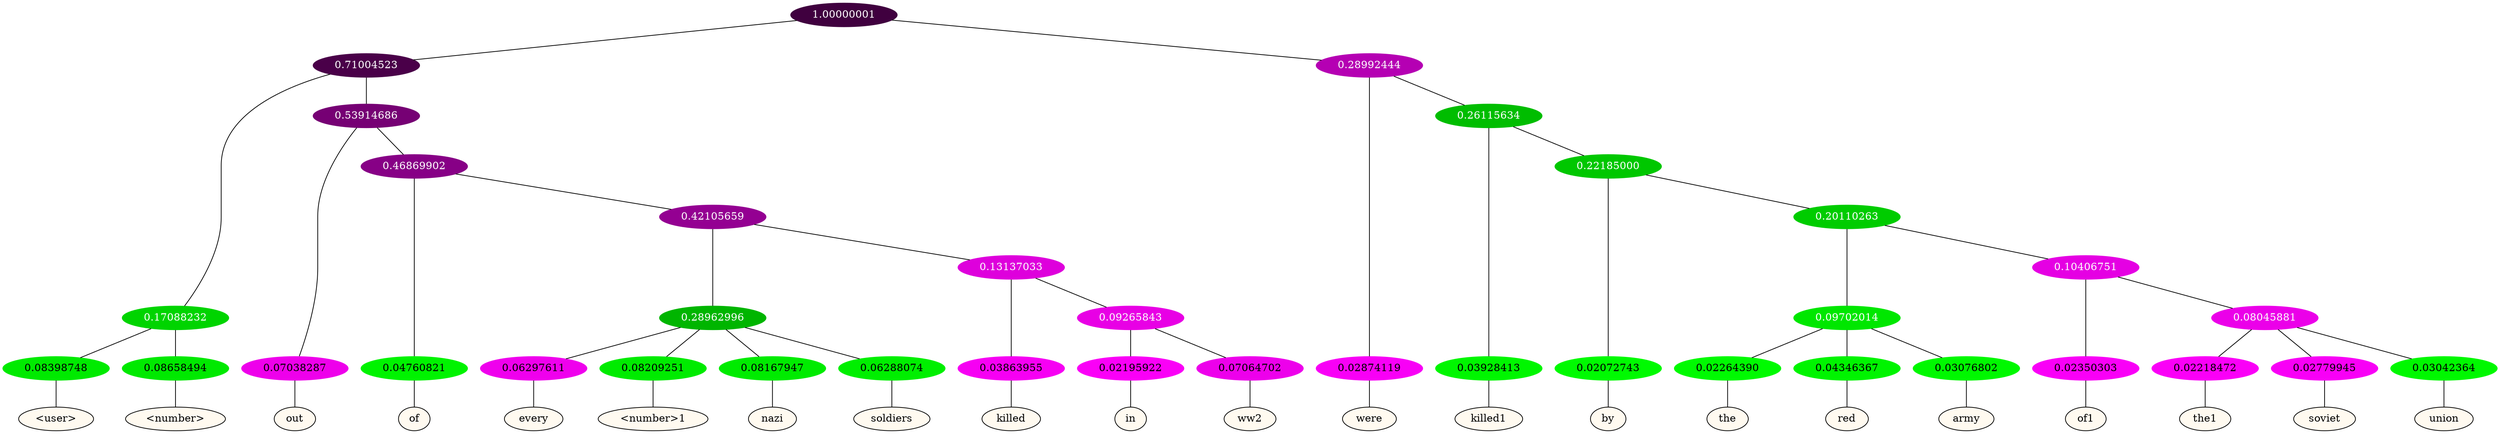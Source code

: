 graph {
	node [format=png height=0.15 nodesep=0.001 ordering=out overlap=prism overlap_scaling=0.01 ranksep=0.001 ratio=0.2 style=filled width=0.15]
	{
		rank=same
		a_w_7 [label="\<user\>" color=black fillcolor=floralwhite style="filled,solid"]
		a_w_8 [label="\<number\>" color=black fillcolor=floralwhite style="filled,solid"]
		a_w_9 [label=out color=black fillcolor=floralwhite style="filled,solid"]
		a_w_13 [label=of color=black fillcolor=floralwhite style="filled,solid"]
		a_w_21 [label=every color=black fillcolor=floralwhite style="filled,solid"]
		a_w_22 [label="\<number\>1" color=black fillcolor=floralwhite style="filled,solid"]
		a_w_23 [label=nazi color=black fillcolor=floralwhite style="filled,solid"]
		a_w_24 [label=soldiers color=black fillcolor=floralwhite style="filled,solid"]
		a_w_25 [label=killed color=black fillcolor=floralwhite style="filled,solid"]
		a_w_32 [label=in color=black fillcolor=floralwhite style="filled,solid"]
		a_w_33 [label=ww2 color=black fillcolor=floralwhite style="filled,solid"]
		a_w_5 [label=were color=black fillcolor=floralwhite style="filled,solid"]
		a_w_11 [label=killed1 color=black fillcolor=floralwhite style="filled,solid"]
		a_w_15 [label=by color=black fillcolor=floralwhite style="filled,solid"]
		a_w_27 [label=the color=black fillcolor=floralwhite style="filled,solid"]
		a_w_28 [label=red color=black fillcolor=floralwhite style="filled,solid"]
		a_w_29 [label=army color=black fillcolor=floralwhite style="filled,solid"]
		a_w_30 [label=of1 color=black fillcolor=floralwhite style="filled,solid"]
		a_w_34 [label=the1 color=black fillcolor=floralwhite style="filled,solid"]
		a_w_35 [label=soviet color=black fillcolor=floralwhite style="filled,solid"]
		a_w_36 [label=union color=black fillcolor=floralwhite style="filled,solid"]
	}
	a_n_7 -- a_w_7
	a_n_8 -- a_w_8
	a_n_9 -- a_w_9
	a_n_13 -- a_w_13
	a_n_21 -- a_w_21
	a_n_22 -- a_w_22
	a_n_23 -- a_w_23
	a_n_24 -- a_w_24
	a_n_25 -- a_w_25
	a_n_32 -- a_w_32
	a_n_33 -- a_w_33
	a_n_5 -- a_w_5
	a_n_11 -- a_w_11
	a_n_15 -- a_w_15
	a_n_27 -- a_w_27
	a_n_28 -- a_w_28
	a_n_29 -- a_w_29
	a_n_30 -- a_w_30
	a_n_34 -- a_w_34
	a_n_35 -- a_w_35
	a_n_36 -- a_w_36
	{
		rank=same
		a_n_7 [label=0.08398748 color="0.334 1.000 0.916" fontcolor=black]
		a_n_8 [label=0.08658494 color="0.334 1.000 0.913" fontcolor=black]
		a_n_9 [label=0.07038287 color="0.835 1.000 0.930" fontcolor=black]
		a_n_13 [label=0.04760821 color="0.334 1.000 0.952" fontcolor=black]
		a_n_21 [label=0.06297611 color="0.835 1.000 0.937" fontcolor=black]
		a_n_22 [label=0.08209251 color="0.334 1.000 0.918" fontcolor=black]
		a_n_23 [label=0.08167947 color="0.334 1.000 0.918" fontcolor=black]
		a_n_24 [label=0.06288074 color="0.334 1.000 0.937" fontcolor=black]
		a_n_25 [label=0.03863955 color="0.835 1.000 0.961" fontcolor=black]
		a_n_32 [label=0.02195922 color="0.835 1.000 0.978" fontcolor=black]
		a_n_33 [label=0.07064702 color="0.835 1.000 0.929" fontcolor=black]
		a_n_5 [label=0.02874119 color="0.835 1.000 0.971" fontcolor=black]
		a_n_11 [label=0.03928413 color="0.334 1.000 0.961" fontcolor=black]
		a_n_15 [label=0.02072743 color="0.334 1.000 0.979" fontcolor=black]
		a_n_27 [label=0.02264390 color="0.334 1.000 0.977" fontcolor=black]
		a_n_28 [label=0.04346367 color="0.334 1.000 0.957" fontcolor=black]
		a_n_29 [label=0.03076802 color="0.334 1.000 0.969" fontcolor=black]
		a_n_30 [label=0.02350303 color="0.835 1.000 0.976" fontcolor=black]
		a_n_34 [label=0.02218472 color="0.835 1.000 0.978" fontcolor=black]
		a_n_35 [label=0.02779945 color="0.835 1.000 0.972" fontcolor=black]
		a_n_36 [label=0.03042364 color="0.334 1.000 0.970" fontcolor=black]
	}
	a_n_0 [label=1.00000001 color="0.835 1.000 0.250" fontcolor=grey99]
	a_n_1 [label=0.71004523 color="0.835 1.000 0.290" fontcolor=grey99]
	a_n_0 -- a_n_1
	a_n_2 [label=0.28992444 color="0.835 1.000 0.710" fontcolor=grey99]
	a_n_0 -- a_n_2
	a_n_3 [label=0.17088232 color="0.334 1.000 0.829" fontcolor=grey99]
	a_n_1 -- a_n_3
	a_n_4 [label=0.53914686 color="0.835 1.000 0.461" fontcolor=grey99]
	a_n_1 -- a_n_4
	a_n_2 -- a_n_5
	a_n_6 [label=0.26115634 color="0.334 1.000 0.739" fontcolor=grey99]
	a_n_2 -- a_n_6
	a_n_3 -- a_n_7
	a_n_3 -- a_n_8
	a_n_4 -- a_n_9
	a_n_10 [label=0.46869902 color="0.835 1.000 0.531" fontcolor=grey99]
	a_n_4 -- a_n_10
	a_n_6 -- a_n_11
	a_n_12 [label=0.22185000 color="0.334 1.000 0.778" fontcolor=grey99]
	a_n_6 -- a_n_12
	a_n_10 -- a_n_13
	a_n_14 [label=0.42105659 color="0.835 1.000 0.579" fontcolor=grey99]
	a_n_10 -- a_n_14
	a_n_12 -- a_n_15
	a_n_16 [label=0.20110263 color="0.334 1.000 0.799" fontcolor=grey99]
	a_n_12 -- a_n_16
	a_n_17 [label=0.28962996 color="0.334 1.000 0.710" fontcolor=grey99]
	a_n_14 -- a_n_17
	a_n_18 [label=0.13137033 color="0.835 1.000 0.869" fontcolor=grey99]
	a_n_14 -- a_n_18
	a_n_19 [label=0.09702014 color="0.334 1.000 0.903" fontcolor=grey99]
	a_n_16 -- a_n_19
	a_n_20 [label=0.10406751 color="0.835 1.000 0.896" fontcolor=grey99]
	a_n_16 -- a_n_20
	a_n_17 -- a_n_21
	a_n_17 -- a_n_22
	a_n_17 -- a_n_23
	a_n_17 -- a_n_24
	a_n_18 -- a_n_25
	a_n_26 [label=0.09265843 color="0.835 1.000 0.907" fontcolor=grey99]
	a_n_18 -- a_n_26
	a_n_19 -- a_n_27
	a_n_19 -- a_n_28
	a_n_19 -- a_n_29
	a_n_20 -- a_n_30
	a_n_31 [label=0.08045881 color="0.835 1.000 0.920" fontcolor=grey99]
	a_n_20 -- a_n_31
	a_n_26 -- a_n_32
	a_n_26 -- a_n_33
	a_n_31 -- a_n_34
	a_n_31 -- a_n_35
	a_n_31 -- a_n_36
}
